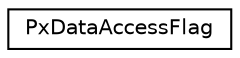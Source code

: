 digraph "Graphical Class Hierarchy"
{
  edge [fontname="Helvetica",fontsize="10",labelfontname="Helvetica",labelfontsize="10"];
  node [fontname="Helvetica",fontsize="10",shape=record];
  rankdir="LR";
  Node0 [label="PxDataAccessFlag",height=0.2,width=0.4,color="black", fillcolor="white", style="filled",URL="$structPxDataAccessFlag.html"];
}
